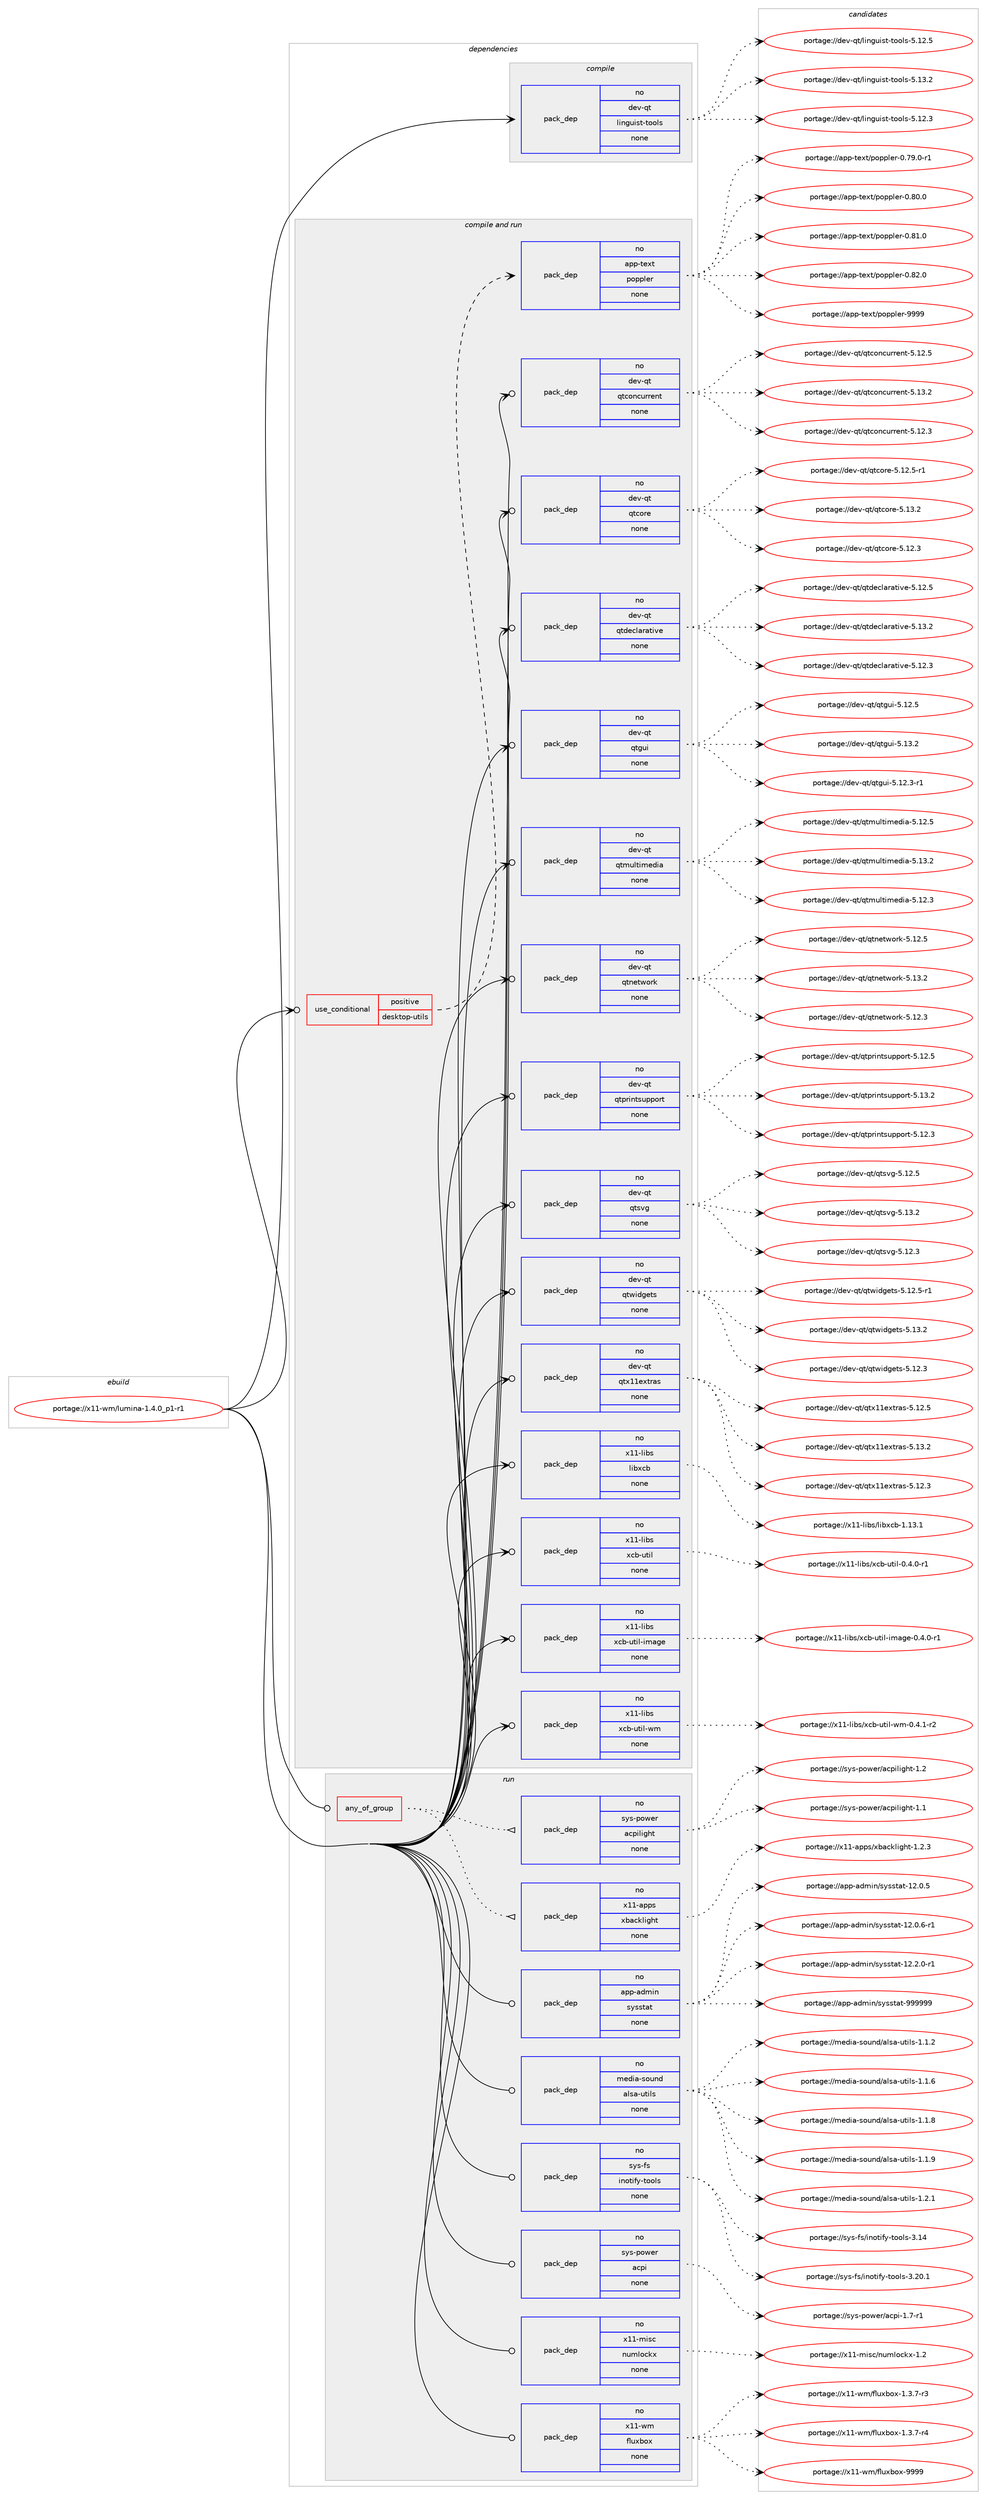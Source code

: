 digraph prolog {

# *************
# Graph options
# *************

newrank=true;
concentrate=true;
compound=true;
graph [rankdir=LR,fontname=Helvetica,fontsize=10,ranksep=1.5];#, ranksep=2.5, nodesep=0.2];
edge  [arrowhead=vee];
node  [fontname=Helvetica,fontsize=10];

# **********
# The ebuild
# **********

subgraph cluster_leftcol {
color=gray;
rank=same;
label=<<i>ebuild</i>>;
id [label="portage://x11-wm/lumina-1.4.0_p1-r1", color=red, width=4, href="../x11-wm/lumina-1.4.0_p1-r1.svg"];
}

# ****************
# The dependencies
# ****************

subgraph cluster_midcol {
color=gray;
label=<<i>dependencies</i>>;
subgraph cluster_compile {
fillcolor="#eeeeee";
style=filled;
label=<<i>compile</i>>;
subgraph pack342234 {
dependency459798 [label=<<TABLE BORDER="0" CELLBORDER="1" CELLSPACING="0" CELLPADDING="4" WIDTH="220"><TR><TD ROWSPAN="6" CELLPADDING="30">pack_dep</TD></TR><TR><TD WIDTH="110">no</TD></TR><TR><TD>dev-qt</TD></TR><TR><TD>linguist-tools</TD></TR><TR><TD>none</TD></TR><TR><TD></TD></TR></TABLE>>, shape=none, color=blue];
}
id:e -> dependency459798:w [weight=20,style="solid",arrowhead="vee"];
}
subgraph cluster_compileandrun {
fillcolor="#eeeeee";
style=filled;
label=<<i>compile and run</i>>;
subgraph cond109227 {
dependency459799 [label=<<TABLE BORDER="0" CELLBORDER="1" CELLSPACING="0" CELLPADDING="4"><TR><TD ROWSPAN="3" CELLPADDING="10">use_conditional</TD></TR><TR><TD>positive</TD></TR><TR><TD>desktop-utils</TD></TR></TABLE>>, shape=none, color=red];
subgraph pack342235 {
dependency459800 [label=<<TABLE BORDER="0" CELLBORDER="1" CELLSPACING="0" CELLPADDING="4" WIDTH="220"><TR><TD ROWSPAN="6" CELLPADDING="30">pack_dep</TD></TR><TR><TD WIDTH="110">no</TD></TR><TR><TD>app-text</TD></TR><TR><TD>poppler</TD></TR><TR><TD>none</TD></TR><TR><TD></TD></TR></TABLE>>, shape=none, color=blue];
}
dependency459799:e -> dependency459800:w [weight=20,style="dashed",arrowhead="vee"];
}
id:e -> dependency459799:w [weight=20,style="solid",arrowhead="odotvee"];
subgraph pack342236 {
dependency459801 [label=<<TABLE BORDER="0" CELLBORDER="1" CELLSPACING="0" CELLPADDING="4" WIDTH="220"><TR><TD ROWSPAN="6" CELLPADDING="30">pack_dep</TD></TR><TR><TD WIDTH="110">no</TD></TR><TR><TD>dev-qt</TD></TR><TR><TD>qtconcurrent</TD></TR><TR><TD>none</TD></TR><TR><TD></TD></TR></TABLE>>, shape=none, color=blue];
}
id:e -> dependency459801:w [weight=20,style="solid",arrowhead="odotvee"];
subgraph pack342237 {
dependency459802 [label=<<TABLE BORDER="0" CELLBORDER="1" CELLSPACING="0" CELLPADDING="4" WIDTH="220"><TR><TD ROWSPAN="6" CELLPADDING="30">pack_dep</TD></TR><TR><TD WIDTH="110">no</TD></TR><TR><TD>dev-qt</TD></TR><TR><TD>qtcore</TD></TR><TR><TD>none</TD></TR><TR><TD></TD></TR></TABLE>>, shape=none, color=blue];
}
id:e -> dependency459802:w [weight=20,style="solid",arrowhead="odotvee"];
subgraph pack342238 {
dependency459803 [label=<<TABLE BORDER="0" CELLBORDER="1" CELLSPACING="0" CELLPADDING="4" WIDTH="220"><TR><TD ROWSPAN="6" CELLPADDING="30">pack_dep</TD></TR><TR><TD WIDTH="110">no</TD></TR><TR><TD>dev-qt</TD></TR><TR><TD>qtdeclarative</TD></TR><TR><TD>none</TD></TR><TR><TD></TD></TR></TABLE>>, shape=none, color=blue];
}
id:e -> dependency459803:w [weight=20,style="solid",arrowhead="odotvee"];
subgraph pack342239 {
dependency459804 [label=<<TABLE BORDER="0" CELLBORDER="1" CELLSPACING="0" CELLPADDING="4" WIDTH="220"><TR><TD ROWSPAN="6" CELLPADDING="30">pack_dep</TD></TR><TR><TD WIDTH="110">no</TD></TR><TR><TD>dev-qt</TD></TR><TR><TD>qtgui</TD></TR><TR><TD>none</TD></TR><TR><TD></TD></TR></TABLE>>, shape=none, color=blue];
}
id:e -> dependency459804:w [weight=20,style="solid",arrowhead="odotvee"];
subgraph pack342240 {
dependency459805 [label=<<TABLE BORDER="0" CELLBORDER="1" CELLSPACING="0" CELLPADDING="4" WIDTH="220"><TR><TD ROWSPAN="6" CELLPADDING="30">pack_dep</TD></TR><TR><TD WIDTH="110">no</TD></TR><TR><TD>dev-qt</TD></TR><TR><TD>qtmultimedia</TD></TR><TR><TD>none</TD></TR><TR><TD></TD></TR></TABLE>>, shape=none, color=blue];
}
id:e -> dependency459805:w [weight=20,style="solid",arrowhead="odotvee"];
subgraph pack342241 {
dependency459806 [label=<<TABLE BORDER="0" CELLBORDER="1" CELLSPACING="0" CELLPADDING="4" WIDTH="220"><TR><TD ROWSPAN="6" CELLPADDING="30">pack_dep</TD></TR><TR><TD WIDTH="110">no</TD></TR><TR><TD>dev-qt</TD></TR><TR><TD>qtnetwork</TD></TR><TR><TD>none</TD></TR><TR><TD></TD></TR></TABLE>>, shape=none, color=blue];
}
id:e -> dependency459806:w [weight=20,style="solid",arrowhead="odotvee"];
subgraph pack342242 {
dependency459807 [label=<<TABLE BORDER="0" CELLBORDER="1" CELLSPACING="0" CELLPADDING="4" WIDTH="220"><TR><TD ROWSPAN="6" CELLPADDING="30">pack_dep</TD></TR><TR><TD WIDTH="110">no</TD></TR><TR><TD>dev-qt</TD></TR><TR><TD>qtprintsupport</TD></TR><TR><TD>none</TD></TR><TR><TD></TD></TR></TABLE>>, shape=none, color=blue];
}
id:e -> dependency459807:w [weight=20,style="solid",arrowhead="odotvee"];
subgraph pack342243 {
dependency459808 [label=<<TABLE BORDER="0" CELLBORDER="1" CELLSPACING="0" CELLPADDING="4" WIDTH="220"><TR><TD ROWSPAN="6" CELLPADDING="30">pack_dep</TD></TR><TR><TD WIDTH="110">no</TD></TR><TR><TD>dev-qt</TD></TR><TR><TD>qtsvg</TD></TR><TR><TD>none</TD></TR><TR><TD></TD></TR></TABLE>>, shape=none, color=blue];
}
id:e -> dependency459808:w [weight=20,style="solid",arrowhead="odotvee"];
subgraph pack342244 {
dependency459809 [label=<<TABLE BORDER="0" CELLBORDER="1" CELLSPACING="0" CELLPADDING="4" WIDTH="220"><TR><TD ROWSPAN="6" CELLPADDING="30">pack_dep</TD></TR><TR><TD WIDTH="110">no</TD></TR><TR><TD>dev-qt</TD></TR><TR><TD>qtwidgets</TD></TR><TR><TD>none</TD></TR><TR><TD></TD></TR></TABLE>>, shape=none, color=blue];
}
id:e -> dependency459809:w [weight=20,style="solid",arrowhead="odotvee"];
subgraph pack342245 {
dependency459810 [label=<<TABLE BORDER="0" CELLBORDER="1" CELLSPACING="0" CELLPADDING="4" WIDTH="220"><TR><TD ROWSPAN="6" CELLPADDING="30">pack_dep</TD></TR><TR><TD WIDTH="110">no</TD></TR><TR><TD>dev-qt</TD></TR><TR><TD>qtx11extras</TD></TR><TR><TD>none</TD></TR><TR><TD></TD></TR></TABLE>>, shape=none, color=blue];
}
id:e -> dependency459810:w [weight=20,style="solid",arrowhead="odotvee"];
subgraph pack342246 {
dependency459811 [label=<<TABLE BORDER="0" CELLBORDER="1" CELLSPACING="0" CELLPADDING="4" WIDTH="220"><TR><TD ROWSPAN="6" CELLPADDING="30">pack_dep</TD></TR><TR><TD WIDTH="110">no</TD></TR><TR><TD>x11-libs</TD></TR><TR><TD>libxcb</TD></TR><TR><TD>none</TD></TR><TR><TD></TD></TR></TABLE>>, shape=none, color=blue];
}
id:e -> dependency459811:w [weight=20,style="solid",arrowhead="odotvee"];
subgraph pack342247 {
dependency459812 [label=<<TABLE BORDER="0" CELLBORDER="1" CELLSPACING="0" CELLPADDING="4" WIDTH="220"><TR><TD ROWSPAN="6" CELLPADDING="30">pack_dep</TD></TR><TR><TD WIDTH="110">no</TD></TR><TR><TD>x11-libs</TD></TR><TR><TD>xcb-util</TD></TR><TR><TD>none</TD></TR><TR><TD></TD></TR></TABLE>>, shape=none, color=blue];
}
id:e -> dependency459812:w [weight=20,style="solid",arrowhead="odotvee"];
subgraph pack342248 {
dependency459813 [label=<<TABLE BORDER="0" CELLBORDER="1" CELLSPACING="0" CELLPADDING="4" WIDTH="220"><TR><TD ROWSPAN="6" CELLPADDING="30">pack_dep</TD></TR><TR><TD WIDTH="110">no</TD></TR><TR><TD>x11-libs</TD></TR><TR><TD>xcb-util-image</TD></TR><TR><TD>none</TD></TR><TR><TD></TD></TR></TABLE>>, shape=none, color=blue];
}
id:e -> dependency459813:w [weight=20,style="solid",arrowhead="odotvee"];
subgraph pack342249 {
dependency459814 [label=<<TABLE BORDER="0" CELLBORDER="1" CELLSPACING="0" CELLPADDING="4" WIDTH="220"><TR><TD ROWSPAN="6" CELLPADDING="30">pack_dep</TD></TR><TR><TD WIDTH="110">no</TD></TR><TR><TD>x11-libs</TD></TR><TR><TD>xcb-util-wm</TD></TR><TR><TD>none</TD></TR><TR><TD></TD></TR></TABLE>>, shape=none, color=blue];
}
id:e -> dependency459814:w [weight=20,style="solid",arrowhead="odotvee"];
}
subgraph cluster_run {
fillcolor="#eeeeee";
style=filled;
label=<<i>run</i>>;
subgraph any8041 {
dependency459815 [label=<<TABLE BORDER="0" CELLBORDER="1" CELLSPACING="0" CELLPADDING="4"><TR><TD CELLPADDING="10">any_of_group</TD></TR></TABLE>>, shape=none, color=red];subgraph pack342250 {
dependency459816 [label=<<TABLE BORDER="0" CELLBORDER="1" CELLSPACING="0" CELLPADDING="4" WIDTH="220"><TR><TD ROWSPAN="6" CELLPADDING="30">pack_dep</TD></TR><TR><TD WIDTH="110">no</TD></TR><TR><TD>x11-apps</TD></TR><TR><TD>xbacklight</TD></TR><TR><TD>none</TD></TR><TR><TD></TD></TR></TABLE>>, shape=none, color=blue];
}
dependency459815:e -> dependency459816:w [weight=20,style="dotted",arrowhead="oinv"];
subgraph pack342251 {
dependency459817 [label=<<TABLE BORDER="0" CELLBORDER="1" CELLSPACING="0" CELLPADDING="4" WIDTH="220"><TR><TD ROWSPAN="6" CELLPADDING="30">pack_dep</TD></TR><TR><TD WIDTH="110">no</TD></TR><TR><TD>sys-power</TD></TR><TR><TD>acpilight</TD></TR><TR><TD>none</TD></TR><TR><TD></TD></TR></TABLE>>, shape=none, color=blue];
}
dependency459815:e -> dependency459817:w [weight=20,style="dotted",arrowhead="oinv"];
}
id:e -> dependency459815:w [weight=20,style="solid",arrowhead="odot"];
subgraph pack342252 {
dependency459818 [label=<<TABLE BORDER="0" CELLBORDER="1" CELLSPACING="0" CELLPADDING="4" WIDTH="220"><TR><TD ROWSPAN="6" CELLPADDING="30">pack_dep</TD></TR><TR><TD WIDTH="110">no</TD></TR><TR><TD>app-admin</TD></TR><TR><TD>sysstat</TD></TR><TR><TD>none</TD></TR><TR><TD></TD></TR></TABLE>>, shape=none, color=blue];
}
id:e -> dependency459818:w [weight=20,style="solid",arrowhead="odot"];
subgraph pack342253 {
dependency459819 [label=<<TABLE BORDER="0" CELLBORDER="1" CELLSPACING="0" CELLPADDING="4" WIDTH="220"><TR><TD ROWSPAN="6" CELLPADDING="30">pack_dep</TD></TR><TR><TD WIDTH="110">no</TD></TR><TR><TD>media-sound</TD></TR><TR><TD>alsa-utils</TD></TR><TR><TD>none</TD></TR><TR><TD></TD></TR></TABLE>>, shape=none, color=blue];
}
id:e -> dependency459819:w [weight=20,style="solid",arrowhead="odot"];
subgraph pack342254 {
dependency459820 [label=<<TABLE BORDER="0" CELLBORDER="1" CELLSPACING="0" CELLPADDING="4" WIDTH="220"><TR><TD ROWSPAN="6" CELLPADDING="30">pack_dep</TD></TR><TR><TD WIDTH="110">no</TD></TR><TR><TD>sys-fs</TD></TR><TR><TD>inotify-tools</TD></TR><TR><TD>none</TD></TR><TR><TD></TD></TR></TABLE>>, shape=none, color=blue];
}
id:e -> dependency459820:w [weight=20,style="solid",arrowhead="odot"];
subgraph pack342255 {
dependency459821 [label=<<TABLE BORDER="0" CELLBORDER="1" CELLSPACING="0" CELLPADDING="4" WIDTH="220"><TR><TD ROWSPAN="6" CELLPADDING="30">pack_dep</TD></TR><TR><TD WIDTH="110">no</TD></TR><TR><TD>sys-power</TD></TR><TR><TD>acpi</TD></TR><TR><TD>none</TD></TR><TR><TD></TD></TR></TABLE>>, shape=none, color=blue];
}
id:e -> dependency459821:w [weight=20,style="solid",arrowhead="odot"];
subgraph pack342256 {
dependency459822 [label=<<TABLE BORDER="0" CELLBORDER="1" CELLSPACING="0" CELLPADDING="4" WIDTH="220"><TR><TD ROWSPAN="6" CELLPADDING="30">pack_dep</TD></TR><TR><TD WIDTH="110">no</TD></TR><TR><TD>x11-misc</TD></TR><TR><TD>numlockx</TD></TR><TR><TD>none</TD></TR><TR><TD></TD></TR></TABLE>>, shape=none, color=blue];
}
id:e -> dependency459822:w [weight=20,style="solid",arrowhead="odot"];
subgraph pack342257 {
dependency459823 [label=<<TABLE BORDER="0" CELLBORDER="1" CELLSPACING="0" CELLPADDING="4" WIDTH="220"><TR><TD ROWSPAN="6" CELLPADDING="30">pack_dep</TD></TR><TR><TD WIDTH="110">no</TD></TR><TR><TD>x11-wm</TD></TR><TR><TD>fluxbox</TD></TR><TR><TD>none</TD></TR><TR><TD></TD></TR></TABLE>>, shape=none, color=blue];
}
id:e -> dependency459823:w [weight=20,style="solid",arrowhead="odot"];
}
}

# **************
# The candidates
# **************

subgraph cluster_choices {
rank=same;
color=gray;
label=<<i>candidates</i>>;

subgraph choice342234 {
color=black;
nodesep=1;
choiceportage10010111845113116471081051101031171051151164511611111110811545534649504651 [label="portage://dev-qt/linguist-tools-5.12.3", color=red, width=4,href="../dev-qt/linguist-tools-5.12.3.svg"];
choiceportage10010111845113116471081051101031171051151164511611111110811545534649504653 [label="portage://dev-qt/linguist-tools-5.12.5", color=red, width=4,href="../dev-qt/linguist-tools-5.12.5.svg"];
choiceportage10010111845113116471081051101031171051151164511611111110811545534649514650 [label="portage://dev-qt/linguist-tools-5.13.2", color=red, width=4,href="../dev-qt/linguist-tools-5.13.2.svg"];
dependency459798:e -> choiceportage10010111845113116471081051101031171051151164511611111110811545534649504651:w [style=dotted,weight="100"];
dependency459798:e -> choiceportage10010111845113116471081051101031171051151164511611111110811545534649504653:w [style=dotted,weight="100"];
dependency459798:e -> choiceportage10010111845113116471081051101031171051151164511611111110811545534649514650:w [style=dotted,weight="100"];
}
subgraph choice342235 {
color=black;
nodesep=1;
choiceportage971121124511610112011647112111112112108101114454846555746484511449 [label="portage://app-text/poppler-0.79.0-r1", color=red, width=4,href="../app-text/poppler-0.79.0-r1.svg"];
choiceportage97112112451161011201164711211111211210810111445484656484648 [label="portage://app-text/poppler-0.80.0", color=red, width=4,href="../app-text/poppler-0.80.0.svg"];
choiceportage97112112451161011201164711211111211210810111445484656494648 [label="portage://app-text/poppler-0.81.0", color=red, width=4,href="../app-text/poppler-0.81.0.svg"];
choiceportage97112112451161011201164711211111211210810111445484656504648 [label="portage://app-text/poppler-0.82.0", color=red, width=4,href="../app-text/poppler-0.82.0.svg"];
choiceportage9711211245116101120116471121111121121081011144557575757 [label="portage://app-text/poppler-9999", color=red, width=4,href="../app-text/poppler-9999.svg"];
dependency459800:e -> choiceportage971121124511610112011647112111112112108101114454846555746484511449:w [style=dotted,weight="100"];
dependency459800:e -> choiceportage97112112451161011201164711211111211210810111445484656484648:w [style=dotted,weight="100"];
dependency459800:e -> choiceportage97112112451161011201164711211111211210810111445484656494648:w [style=dotted,weight="100"];
dependency459800:e -> choiceportage97112112451161011201164711211111211210810111445484656504648:w [style=dotted,weight="100"];
dependency459800:e -> choiceportage9711211245116101120116471121111121121081011144557575757:w [style=dotted,weight="100"];
}
subgraph choice342236 {
color=black;
nodesep=1;
choiceportage1001011184511311647113116991111109911711411410111011645534649504651 [label="portage://dev-qt/qtconcurrent-5.12.3", color=red, width=4,href="../dev-qt/qtconcurrent-5.12.3.svg"];
choiceportage1001011184511311647113116991111109911711411410111011645534649504653 [label="portage://dev-qt/qtconcurrent-5.12.5", color=red, width=4,href="../dev-qt/qtconcurrent-5.12.5.svg"];
choiceportage1001011184511311647113116991111109911711411410111011645534649514650 [label="portage://dev-qt/qtconcurrent-5.13.2", color=red, width=4,href="../dev-qt/qtconcurrent-5.13.2.svg"];
dependency459801:e -> choiceportage1001011184511311647113116991111109911711411410111011645534649504651:w [style=dotted,weight="100"];
dependency459801:e -> choiceportage1001011184511311647113116991111109911711411410111011645534649504653:w [style=dotted,weight="100"];
dependency459801:e -> choiceportage1001011184511311647113116991111109911711411410111011645534649514650:w [style=dotted,weight="100"];
}
subgraph choice342237 {
color=black;
nodesep=1;
choiceportage10010111845113116471131169911111410145534649504651 [label="portage://dev-qt/qtcore-5.12.3", color=red, width=4,href="../dev-qt/qtcore-5.12.3.svg"];
choiceportage100101118451131164711311699111114101455346495046534511449 [label="portage://dev-qt/qtcore-5.12.5-r1", color=red, width=4,href="../dev-qt/qtcore-5.12.5-r1.svg"];
choiceportage10010111845113116471131169911111410145534649514650 [label="portage://dev-qt/qtcore-5.13.2", color=red, width=4,href="../dev-qt/qtcore-5.13.2.svg"];
dependency459802:e -> choiceportage10010111845113116471131169911111410145534649504651:w [style=dotted,weight="100"];
dependency459802:e -> choiceportage100101118451131164711311699111114101455346495046534511449:w [style=dotted,weight="100"];
dependency459802:e -> choiceportage10010111845113116471131169911111410145534649514650:w [style=dotted,weight="100"];
}
subgraph choice342238 {
color=black;
nodesep=1;
choiceportage100101118451131164711311610010199108971149711610511810145534649504651 [label="portage://dev-qt/qtdeclarative-5.12.3", color=red, width=4,href="../dev-qt/qtdeclarative-5.12.3.svg"];
choiceportage100101118451131164711311610010199108971149711610511810145534649504653 [label="portage://dev-qt/qtdeclarative-5.12.5", color=red, width=4,href="../dev-qt/qtdeclarative-5.12.5.svg"];
choiceportage100101118451131164711311610010199108971149711610511810145534649514650 [label="portage://dev-qt/qtdeclarative-5.13.2", color=red, width=4,href="../dev-qt/qtdeclarative-5.13.2.svg"];
dependency459803:e -> choiceportage100101118451131164711311610010199108971149711610511810145534649504651:w [style=dotted,weight="100"];
dependency459803:e -> choiceportage100101118451131164711311610010199108971149711610511810145534649504653:w [style=dotted,weight="100"];
dependency459803:e -> choiceportage100101118451131164711311610010199108971149711610511810145534649514650:w [style=dotted,weight="100"];
}
subgraph choice342239 {
color=black;
nodesep=1;
choiceportage1001011184511311647113116103117105455346495046514511449 [label="portage://dev-qt/qtgui-5.12.3-r1", color=red, width=4,href="../dev-qt/qtgui-5.12.3-r1.svg"];
choiceportage100101118451131164711311610311710545534649504653 [label="portage://dev-qt/qtgui-5.12.5", color=red, width=4,href="../dev-qt/qtgui-5.12.5.svg"];
choiceportage100101118451131164711311610311710545534649514650 [label="portage://dev-qt/qtgui-5.13.2", color=red, width=4,href="../dev-qt/qtgui-5.13.2.svg"];
dependency459804:e -> choiceportage1001011184511311647113116103117105455346495046514511449:w [style=dotted,weight="100"];
dependency459804:e -> choiceportage100101118451131164711311610311710545534649504653:w [style=dotted,weight="100"];
dependency459804:e -> choiceportage100101118451131164711311610311710545534649514650:w [style=dotted,weight="100"];
}
subgraph choice342240 {
color=black;
nodesep=1;
choiceportage10010111845113116471131161091171081161051091011001059745534649504651 [label="portage://dev-qt/qtmultimedia-5.12.3", color=red, width=4,href="../dev-qt/qtmultimedia-5.12.3.svg"];
choiceportage10010111845113116471131161091171081161051091011001059745534649504653 [label="portage://dev-qt/qtmultimedia-5.12.5", color=red, width=4,href="../dev-qt/qtmultimedia-5.12.5.svg"];
choiceportage10010111845113116471131161091171081161051091011001059745534649514650 [label="portage://dev-qt/qtmultimedia-5.13.2", color=red, width=4,href="../dev-qt/qtmultimedia-5.13.2.svg"];
dependency459805:e -> choiceportage10010111845113116471131161091171081161051091011001059745534649504651:w [style=dotted,weight="100"];
dependency459805:e -> choiceportage10010111845113116471131161091171081161051091011001059745534649504653:w [style=dotted,weight="100"];
dependency459805:e -> choiceportage10010111845113116471131161091171081161051091011001059745534649514650:w [style=dotted,weight="100"];
}
subgraph choice342241 {
color=black;
nodesep=1;
choiceportage100101118451131164711311611010111611911111410745534649504651 [label="portage://dev-qt/qtnetwork-5.12.3", color=red, width=4,href="../dev-qt/qtnetwork-5.12.3.svg"];
choiceportage100101118451131164711311611010111611911111410745534649504653 [label="portage://dev-qt/qtnetwork-5.12.5", color=red, width=4,href="../dev-qt/qtnetwork-5.12.5.svg"];
choiceportage100101118451131164711311611010111611911111410745534649514650 [label="portage://dev-qt/qtnetwork-5.13.2", color=red, width=4,href="../dev-qt/qtnetwork-5.13.2.svg"];
dependency459806:e -> choiceportage100101118451131164711311611010111611911111410745534649504651:w [style=dotted,weight="100"];
dependency459806:e -> choiceportage100101118451131164711311611010111611911111410745534649504653:w [style=dotted,weight="100"];
dependency459806:e -> choiceportage100101118451131164711311611010111611911111410745534649514650:w [style=dotted,weight="100"];
}
subgraph choice342242 {
color=black;
nodesep=1;
choiceportage100101118451131164711311611211410511011611511711211211111411645534649504651 [label="portage://dev-qt/qtprintsupport-5.12.3", color=red, width=4,href="../dev-qt/qtprintsupport-5.12.3.svg"];
choiceportage100101118451131164711311611211410511011611511711211211111411645534649504653 [label="portage://dev-qt/qtprintsupport-5.12.5", color=red, width=4,href="../dev-qt/qtprintsupport-5.12.5.svg"];
choiceportage100101118451131164711311611211410511011611511711211211111411645534649514650 [label="portage://dev-qt/qtprintsupport-5.13.2", color=red, width=4,href="../dev-qt/qtprintsupport-5.13.2.svg"];
dependency459807:e -> choiceportage100101118451131164711311611211410511011611511711211211111411645534649504651:w [style=dotted,weight="100"];
dependency459807:e -> choiceportage100101118451131164711311611211410511011611511711211211111411645534649504653:w [style=dotted,weight="100"];
dependency459807:e -> choiceportage100101118451131164711311611211410511011611511711211211111411645534649514650:w [style=dotted,weight="100"];
}
subgraph choice342243 {
color=black;
nodesep=1;
choiceportage100101118451131164711311611511810345534649504651 [label="portage://dev-qt/qtsvg-5.12.3", color=red, width=4,href="../dev-qt/qtsvg-5.12.3.svg"];
choiceportage100101118451131164711311611511810345534649504653 [label="portage://dev-qt/qtsvg-5.12.5", color=red, width=4,href="../dev-qt/qtsvg-5.12.5.svg"];
choiceportage100101118451131164711311611511810345534649514650 [label="portage://dev-qt/qtsvg-5.13.2", color=red, width=4,href="../dev-qt/qtsvg-5.13.2.svg"];
dependency459808:e -> choiceportage100101118451131164711311611511810345534649504651:w [style=dotted,weight="100"];
dependency459808:e -> choiceportage100101118451131164711311611511810345534649504653:w [style=dotted,weight="100"];
dependency459808:e -> choiceportage100101118451131164711311611511810345534649514650:w [style=dotted,weight="100"];
}
subgraph choice342244 {
color=black;
nodesep=1;
choiceportage100101118451131164711311611910510010310111611545534649504651 [label="portage://dev-qt/qtwidgets-5.12.3", color=red, width=4,href="../dev-qt/qtwidgets-5.12.3.svg"];
choiceportage1001011184511311647113116119105100103101116115455346495046534511449 [label="portage://dev-qt/qtwidgets-5.12.5-r1", color=red, width=4,href="../dev-qt/qtwidgets-5.12.5-r1.svg"];
choiceportage100101118451131164711311611910510010310111611545534649514650 [label="portage://dev-qt/qtwidgets-5.13.2", color=red, width=4,href="../dev-qt/qtwidgets-5.13.2.svg"];
dependency459809:e -> choiceportage100101118451131164711311611910510010310111611545534649504651:w [style=dotted,weight="100"];
dependency459809:e -> choiceportage1001011184511311647113116119105100103101116115455346495046534511449:w [style=dotted,weight="100"];
dependency459809:e -> choiceportage100101118451131164711311611910510010310111611545534649514650:w [style=dotted,weight="100"];
}
subgraph choice342245 {
color=black;
nodesep=1;
choiceportage100101118451131164711311612049491011201161149711545534649504651 [label="portage://dev-qt/qtx11extras-5.12.3", color=red, width=4,href="../dev-qt/qtx11extras-5.12.3.svg"];
choiceportage100101118451131164711311612049491011201161149711545534649504653 [label="portage://dev-qt/qtx11extras-5.12.5", color=red, width=4,href="../dev-qt/qtx11extras-5.12.5.svg"];
choiceportage100101118451131164711311612049491011201161149711545534649514650 [label="portage://dev-qt/qtx11extras-5.13.2", color=red, width=4,href="../dev-qt/qtx11extras-5.13.2.svg"];
dependency459810:e -> choiceportage100101118451131164711311612049491011201161149711545534649504651:w [style=dotted,weight="100"];
dependency459810:e -> choiceportage100101118451131164711311612049491011201161149711545534649504653:w [style=dotted,weight="100"];
dependency459810:e -> choiceportage100101118451131164711311612049491011201161149711545534649514650:w [style=dotted,weight="100"];
}
subgraph choice342246 {
color=black;
nodesep=1;
choiceportage120494945108105981154710810598120999845494649514649 [label="portage://x11-libs/libxcb-1.13.1", color=red, width=4,href="../x11-libs/libxcb-1.13.1.svg"];
dependency459811:e -> choiceportage120494945108105981154710810598120999845494649514649:w [style=dotted,weight="100"];
}
subgraph choice342247 {
color=black;
nodesep=1;
choiceportage12049494510810598115471209998451171161051084548465246484511449 [label="portage://x11-libs/xcb-util-0.4.0-r1", color=red, width=4,href="../x11-libs/xcb-util-0.4.0-r1.svg"];
dependency459812:e -> choiceportage12049494510810598115471209998451171161051084548465246484511449:w [style=dotted,weight="100"];
}
subgraph choice342248 {
color=black;
nodesep=1;
choiceportage120494945108105981154712099984511711610510845105109971031014548465246484511449 [label="portage://x11-libs/xcb-util-image-0.4.0-r1", color=red, width=4,href="../x11-libs/xcb-util-image-0.4.0-r1.svg"];
dependency459813:e -> choiceportage120494945108105981154712099984511711610510845105109971031014548465246484511449:w [style=dotted,weight="100"];
}
subgraph choice342249 {
color=black;
nodesep=1;
choiceportage1204949451081059811547120999845117116105108451191094548465246494511450 [label="portage://x11-libs/xcb-util-wm-0.4.1-r2", color=red, width=4,href="../x11-libs/xcb-util-wm-0.4.1-r2.svg"];
dependency459814:e -> choiceportage1204949451081059811547120999845117116105108451191094548465246494511450:w [style=dotted,weight="100"];
}
subgraph choice342250 {
color=black;
nodesep=1;
choiceportage1204949459711211211547120989799107108105103104116454946504651 [label="portage://x11-apps/xbacklight-1.2.3", color=red, width=4,href="../x11-apps/xbacklight-1.2.3.svg"];
dependency459816:e -> choiceportage1204949459711211211547120989799107108105103104116454946504651:w [style=dotted,weight="100"];
}
subgraph choice342251 {
color=black;
nodesep=1;
choiceportage1151211154511211111910111447979911210510810510310411645494649 [label="portage://sys-power/acpilight-1.1", color=red, width=4,href="../sys-power/acpilight-1.1.svg"];
choiceportage1151211154511211111910111447979911210510810510310411645494650 [label="portage://sys-power/acpilight-1.2", color=red, width=4,href="../sys-power/acpilight-1.2.svg"];
dependency459817:e -> choiceportage1151211154511211111910111447979911210510810510310411645494649:w [style=dotted,weight="100"];
dependency459817:e -> choiceportage1151211154511211111910111447979911210510810510310411645494650:w [style=dotted,weight="100"];
}
subgraph choice342252 {
color=black;
nodesep=1;
choiceportage971121124597100109105110471151211151151169711645495046484653 [label="portage://app-admin/sysstat-12.0.5", color=red, width=4,href="../app-admin/sysstat-12.0.5.svg"];
choiceportage9711211245971001091051104711512111511511697116454950464846544511449 [label="portage://app-admin/sysstat-12.0.6-r1", color=red, width=4,href="../app-admin/sysstat-12.0.6-r1.svg"];
choiceportage9711211245971001091051104711512111511511697116454950465046484511449 [label="portage://app-admin/sysstat-12.2.0-r1", color=red, width=4,href="../app-admin/sysstat-12.2.0-r1.svg"];
choiceportage971121124597100109105110471151211151151169711645575757575757 [label="portage://app-admin/sysstat-999999", color=red, width=4,href="../app-admin/sysstat-999999.svg"];
dependency459818:e -> choiceportage971121124597100109105110471151211151151169711645495046484653:w [style=dotted,weight="100"];
dependency459818:e -> choiceportage9711211245971001091051104711512111511511697116454950464846544511449:w [style=dotted,weight="100"];
dependency459818:e -> choiceportage9711211245971001091051104711512111511511697116454950465046484511449:w [style=dotted,weight="100"];
dependency459818:e -> choiceportage971121124597100109105110471151211151151169711645575757575757:w [style=dotted,weight="100"];
}
subgraph choice342253 {
color=black;
nodesep=1;
choiceportage109101100105974511511111711010047971081159745117116105108115454946494650 [label="portage://media-sound/alsa-utils-1.1.2", color=red, width=4,href="../media-sound/alsa-utils-1.1.2.svg"];
choiceportage109101100105974511511111711010047971081159745117116105108115454946494654 [label="portage://media-sound/alsa-utils-1.1.6", color=red, width=4,href="../media-sound/alsa-utils-1.1.6.svg"];
choiceportage109101100105974511511111711010047971081159745117116105108115454946494656 [label="portage://media-sound/alsa-utils-1.1.8", color=red, width=4,href="../media-sound/alsa-utils-1.1.8.svg"];
choiceportage109101100105974511511111711010047971081159745117116105108115454946494657 [label="portage://media-sound/alsa-utils-1.1.9", color=red, width=4,href="../media-sound/alsa-utils-1.1.9.svg"];
choiceportage109101100105974511511111711010047971081159745117116105108115454946504649 [label="portage://media-sound/alsa-utils-1.2.1", color=red, width=4,href="../media-sound/alsa-utils-1.2.1.svg"];
dependency459819:e -> choiceportage109101100105974511511111711010047971081159745117116105108115454946494650:w [style=dotted,weight="100"];
dependency459819:e -> choiceportage109101100105974511511111711010047971081159745117116105108115454946494654:w [style=dotted,weight="100"];
dependency459819:e -> choiceportage109101100105974511511111711010047971081159745117116105108115454946494656:w [style=dotted,weight="100"];
dependency459819:e -> choiceportage109101100105974511511111711010047971081159745117116105108115454946494657:w [style=dotted,weight="100"];
dependency459819:e -> choiceportage109101100105974511511111711010047971081159745117116105108115454946504649:w [style=dotted,weight="100"];
}
subgraph choice342254 {
color=black;
nodesep=1;
choiceportage1151211154510211547105110111116105102121451161111111081154551464952 [label="portage://sys-fs/inotify-tools-3.14", color=red, width=4,href="../sys-fs/inotify-tools-3.14.svg"];
choiceportage11512111545102115471051101111161051021214511611111110811545514650484649 [label="portage://sys-fs/inotify-tools-3.20.1", color=red, width=4,href="../sys-fs/inotify-tools-3.20.1.svg"];
dependency459820:e -> choiceportage1151211154510211547105110111116105102121451161111111081154551464952:w [style=dotted,weight="100"];
dependency459820:e -> choiceportage11512111545102115471051101111161051021214511611111110811545514650484649:w [style=dotted,weight="100"];
}
subgraph choice342255 {
color=black;
nodesep=1;
choiceportage11512111545112111119101114479799112105454946554511449 [label="portage://sys-power/acpi-1.7-r1", color=red, width=4,href="../sys-power/acpi-1.7-r1.svg"];
dependency459821:e -> choiceportage11512111545112111119101114479799112105454946554511449:w [style=dotted,weight="100"];
}
subgraph choice342256 {
color=black;
nodesep=1;
choiceportage12049494510910511599471101171091081119910712045494650 [label="portage://x11-misc/numlockx-1.2", color=red, width=4,href="../x11-misc/numlockx-1.2.svg"];
dependency459822:e -> choiceportage12049494510910511599471101171091081119910712045494650:w [style=dotted,weight="100"];
}
subgraph choice342257 {
color=black;
nodesep=1;
choiceportage12049494511910947102108117120981111204549465146554511451 [label="portage://x11-wm/fluxbox-1.3.7-r3", color=red, width=4,href="../x11-wm/fluxbox-1.3.7-r3.svg"];
choiceportage12049494511910947102108117120981111204549465146554511452 [label="portage://x11-wm/fluxbox-1.3.7-r4", color=red, width=4,href="../x11-wm/fluxbox-1.3.7-r4.svg"];
choiceportage12049494511910947102108117120981111204557575757 [label="portage://x11-wm/fluxbox-9999", color=red, width=4,href="../x11-wm/fluxbox-9999.svg"];
dependency459823:e -> choiceportage12049494511910947102108117120981111204549465146554511451:w [style=dotted,weight="100"];
dependency459823:e -> choiceportage12049494511910947102108117120981111204549465146554511452:w [style=dotted,weight="100"];
dependency459823:e -> choiceportage12049494511910947102108117120981111204557575757:w [style=dotted,weight="100"];
}
}

}
